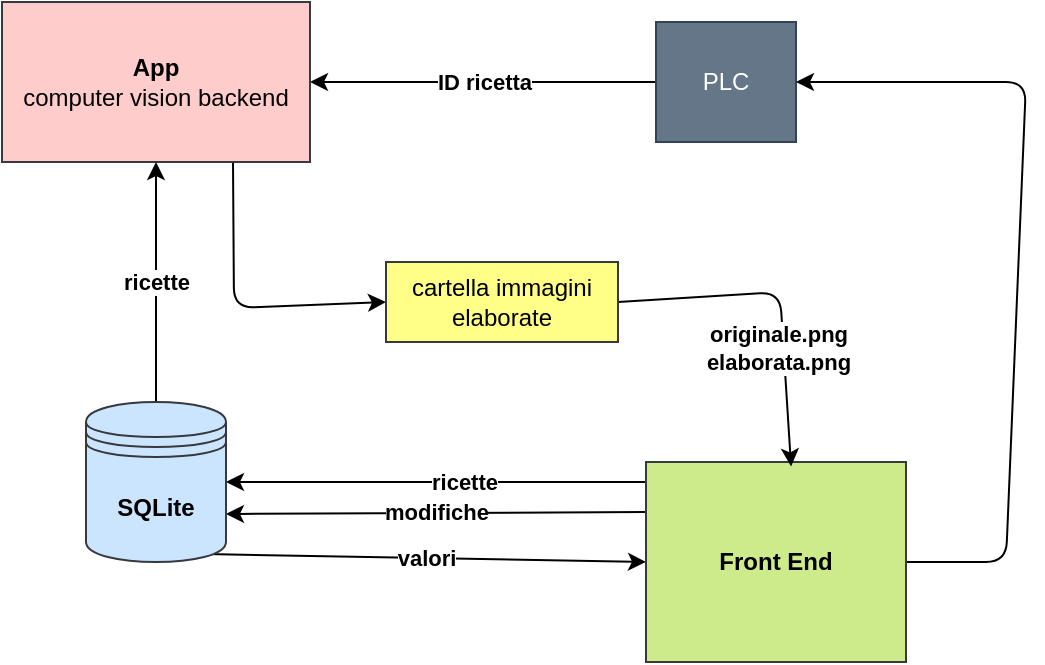 <mxfile>
    <diagram id="cxPwr5iu8sysiAAGMb88" name="Page-1">
        <mxGraphModel dx="1018" dy="834" grid="1" gridSize="10" guides="1" tooltips="1" connect="1" arrows="1" fold="1" page="1" pageScale="1" pageWidth="827" pageHeight="1169" math="0" shadow="0">
            <root>
                <mxCell id="0"/>
                <mxCell id="1" parent="0"/>
                <mxCell id="13" value="ID ricetta" style="edgeStyle=none;html=1;exitX=0;exitY=0.5;exitDx=0;exitDy=0;fontStyle=1" parent="1" source="2" target="3" edge="1">
                    <mxGeometry relative="1" as="geometry"/>
                </mxCell>
                <mxCell id="2" value="PLC" style="rounded=0;whiteSpace=wrap;html=1;fillColor=#647687;fontColor=#ffffff;strokeColor=#314354;" parent="1" vertex="1">
                    <mxGeometry x="585" y="120" width="70" height="60" as="geometry"/>
                </mxCell>
                <mxCell id="15" style="edgeStyle=none;html=1;exitX=0.75;exitY=1;exitDx=0;exitDy=0;entryX=0;entryY=0.5;entryDx=0;entryDy=0;" parent="1" source="3" target="14" edge="1">
                    <mxGeometry relative="1" as="geometry">
                        <Array as="points">
                            <mxPoint x="374" y="263"/>
                        </Array>
                    </mxGeometry>
                </mxCell>
                <mxCell id="3" value="&lt;b&gt;App&lt;/b&gt;&lt;br&gt;computer vision backend" style="rounded=0;whiteSpace=wrap;html=1;fillColor=#ffcccc;strokeColor=#36393d;" parent="1" vertex="1">
                    <mxGeometry x="258" y="110" width="154" height="80" as="geometry"/>
                </mxCell>
                <mxCell id="7" style="edgeStyle=none;html=1;exitX=0.008;exitY=0.1;exitDx=0;exitDy=0;exitPerimeter=0;" parent="1" source="5" target="6" edge="1">
                    <mxGeometry relative="1" as="geometry"/>
                </mxCell>
                <mxCell id="8" value="ricette" style="edgeLabel;html=1;align=center;verticalAlign=middle;resizable=0;points=[];fontStyle=1" parent="7" vertex="1" connectable="0">
                    <mxGeometry x="-0.126" relative="1" as="geometry">
                        <mxPoint as="offset"/>
                    </mxGeometry>
                </mxCell>
                <mxCell id="9" value="modifiche" style="edgeStyle=none;html=1;exitX=0;exitY=0.25;exitDx=0;exitDy=0;entryX=1;entryY=0.7;entryDx=0;entryDy=0;fontStyle=1" parent="1" source="5" target="6" edge="1">
                    <mxGeometry relative="1" as="geometry"/>
                </mxCell>
                <mxCell id="18" style="edgeStyle=none;html=1;entryX=1;entryY=0.5;entryDx=0;entryDy=0;exitX=1;exitY=0.5;exitDx=0;exitDy=0;" edge="1" parent="1" source="5" target="2">
                    <mxGeometry relative="1" as="geometry">
                        <Array as="points">
                            <mxPoint x="760" y="390"/>
                            <mxPoint x="770" y="150"/>
                        </Array>
                    </mxGeometry>
                </mxCell>
                <mxCell id="5" value="Front End" style="rounded=0;whiteSpace=wrap;html=1;fillColor=#cdeb8b;strokeColor=#36393d;fontStyle=1" parent="1" vertex="1">
                    <mxGeometry x="580" y="340" width="130" height="100" as="geometry"/>
                </mxCell>
                <mxCell id="10" value="valori" style="edgeStyle=none;html=1;exitX=0.85;exitY=0.95;exitDx=0;exitDy=0;exitPerimeter=0;fontStyle=1;entryX=0;entryY=0.5;entryDx=0;entryDy=0;" parent="1" source="6" target="5" edge="1">
                    <mxGeometry relative="1" as="geometry">
                        <mxPoint x="560" y="396" as="targetPoint"/>
                    </mxGeometry>
                </mxCell>
                <mxCell id="11" value="ricette" style="edgeStyle=none;html=1;exitX=0.5;exitY=0;exitDx=0;exitDy=0;entryX=0.5;entryY=1;entryDx=0;entryDy=0;fontStyle=1" parent="1" source="6" target="3" edge="1">
                    <mxGeometry relative="1" as="geometry"/>
                </mxCell>
                <mxCell id="6" value="SQLite" style="shape=datastore;whiteSpace=wrap;html=1;fillColor=#cce5ff;strokeColor=#36393d;fontStyle=1" parent="1" vertex="1">
                    <mxGeometry x="300" y="310" width="70" height="80" as="geometry"/>
                </mxCell>
                <mxCell id="16" style="edgeStyle=none;html=1;exitX=1;exitY=0.5;exitDx=0;exitDy=0;entryX=0.558;entryY=0.022;entryDx=0;entryDy=0;entryPerimeter=0;" parent="1" source="14" target="5" edge="1">
                    <mxGeometry relative="1" as="geometry">
                        <Array as="points">
                            <mxPoint x="647" y="255"/>
                        </Array>
                    </mxGeometry>
                </mxCell>
                <mxCell id="17" value="originale.png&lt;br&gt;elaborata.png" style="edgeLabel;html=1;align=center;verticalAlign=middle;resizable=0;points=[];fontStyle=1" parent="16" vertex="1" connectable="0">
                    <mxGeometry x="0.291" y="-3" relative="1" as="geometry">
                        <mxPoint as="offset"/>
                    </mxGeometry>
                </mxCell>
                <mxCell id="14" value="cartella immagini elaborate" style="rounded=0;whiteSpace=wrap;html=1;fillColor=#ffff88;strokeColor=#36393d;" parent="1" vertex="1">
                    <mxGeometry x="450" y="240" width="116" height="40" as="geometry"/>
                </mxCell>
            </root>
        </mxGraphModel>
    </diagram>
</mxfile>